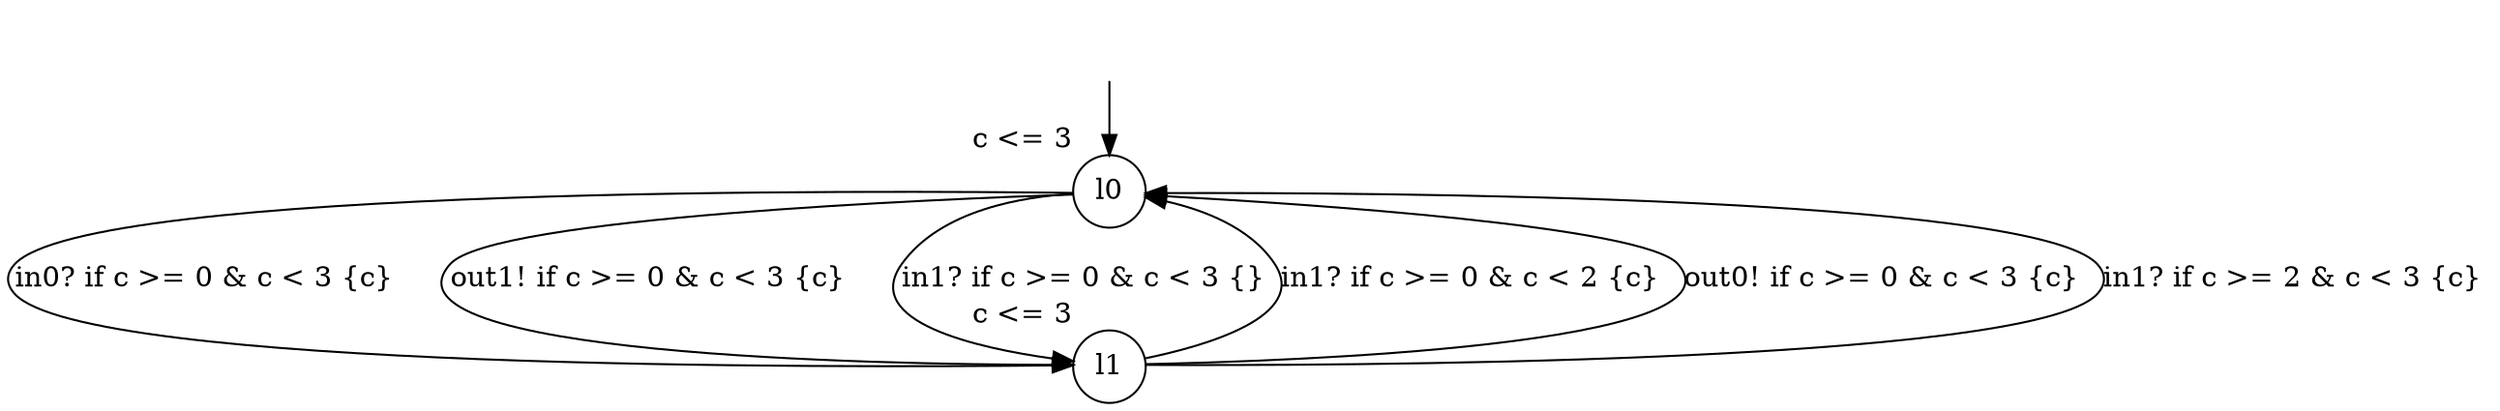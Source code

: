 digraph g {
__start0 [label="" shape="none"];
l0 [shape="circle" margin=0 label="l0", xlabel="c <= 3"];
l1 [shape="circle" margin=0 label="l1", xlabel="c <= 3"];
l0 -> l1 [label="in0? if c >= 0 & c < 3 {c} "];
l0 -> l1 [label="out1! if c >= 0 & c < 3 {c} "];
l0 -> l1 [label="in1? if c >= 0 & c < 3 {} "];
l1 -> l0 [label="in1? if c >= 0 & c < 2 {c} "];
l1 -> l0 [label="out0! if c >= 0 & c < 3 {c} "];
l1 -> l0 [label="in1? if c >= 2 & c < 3 {c} "];
__start0 -> l0;
}
